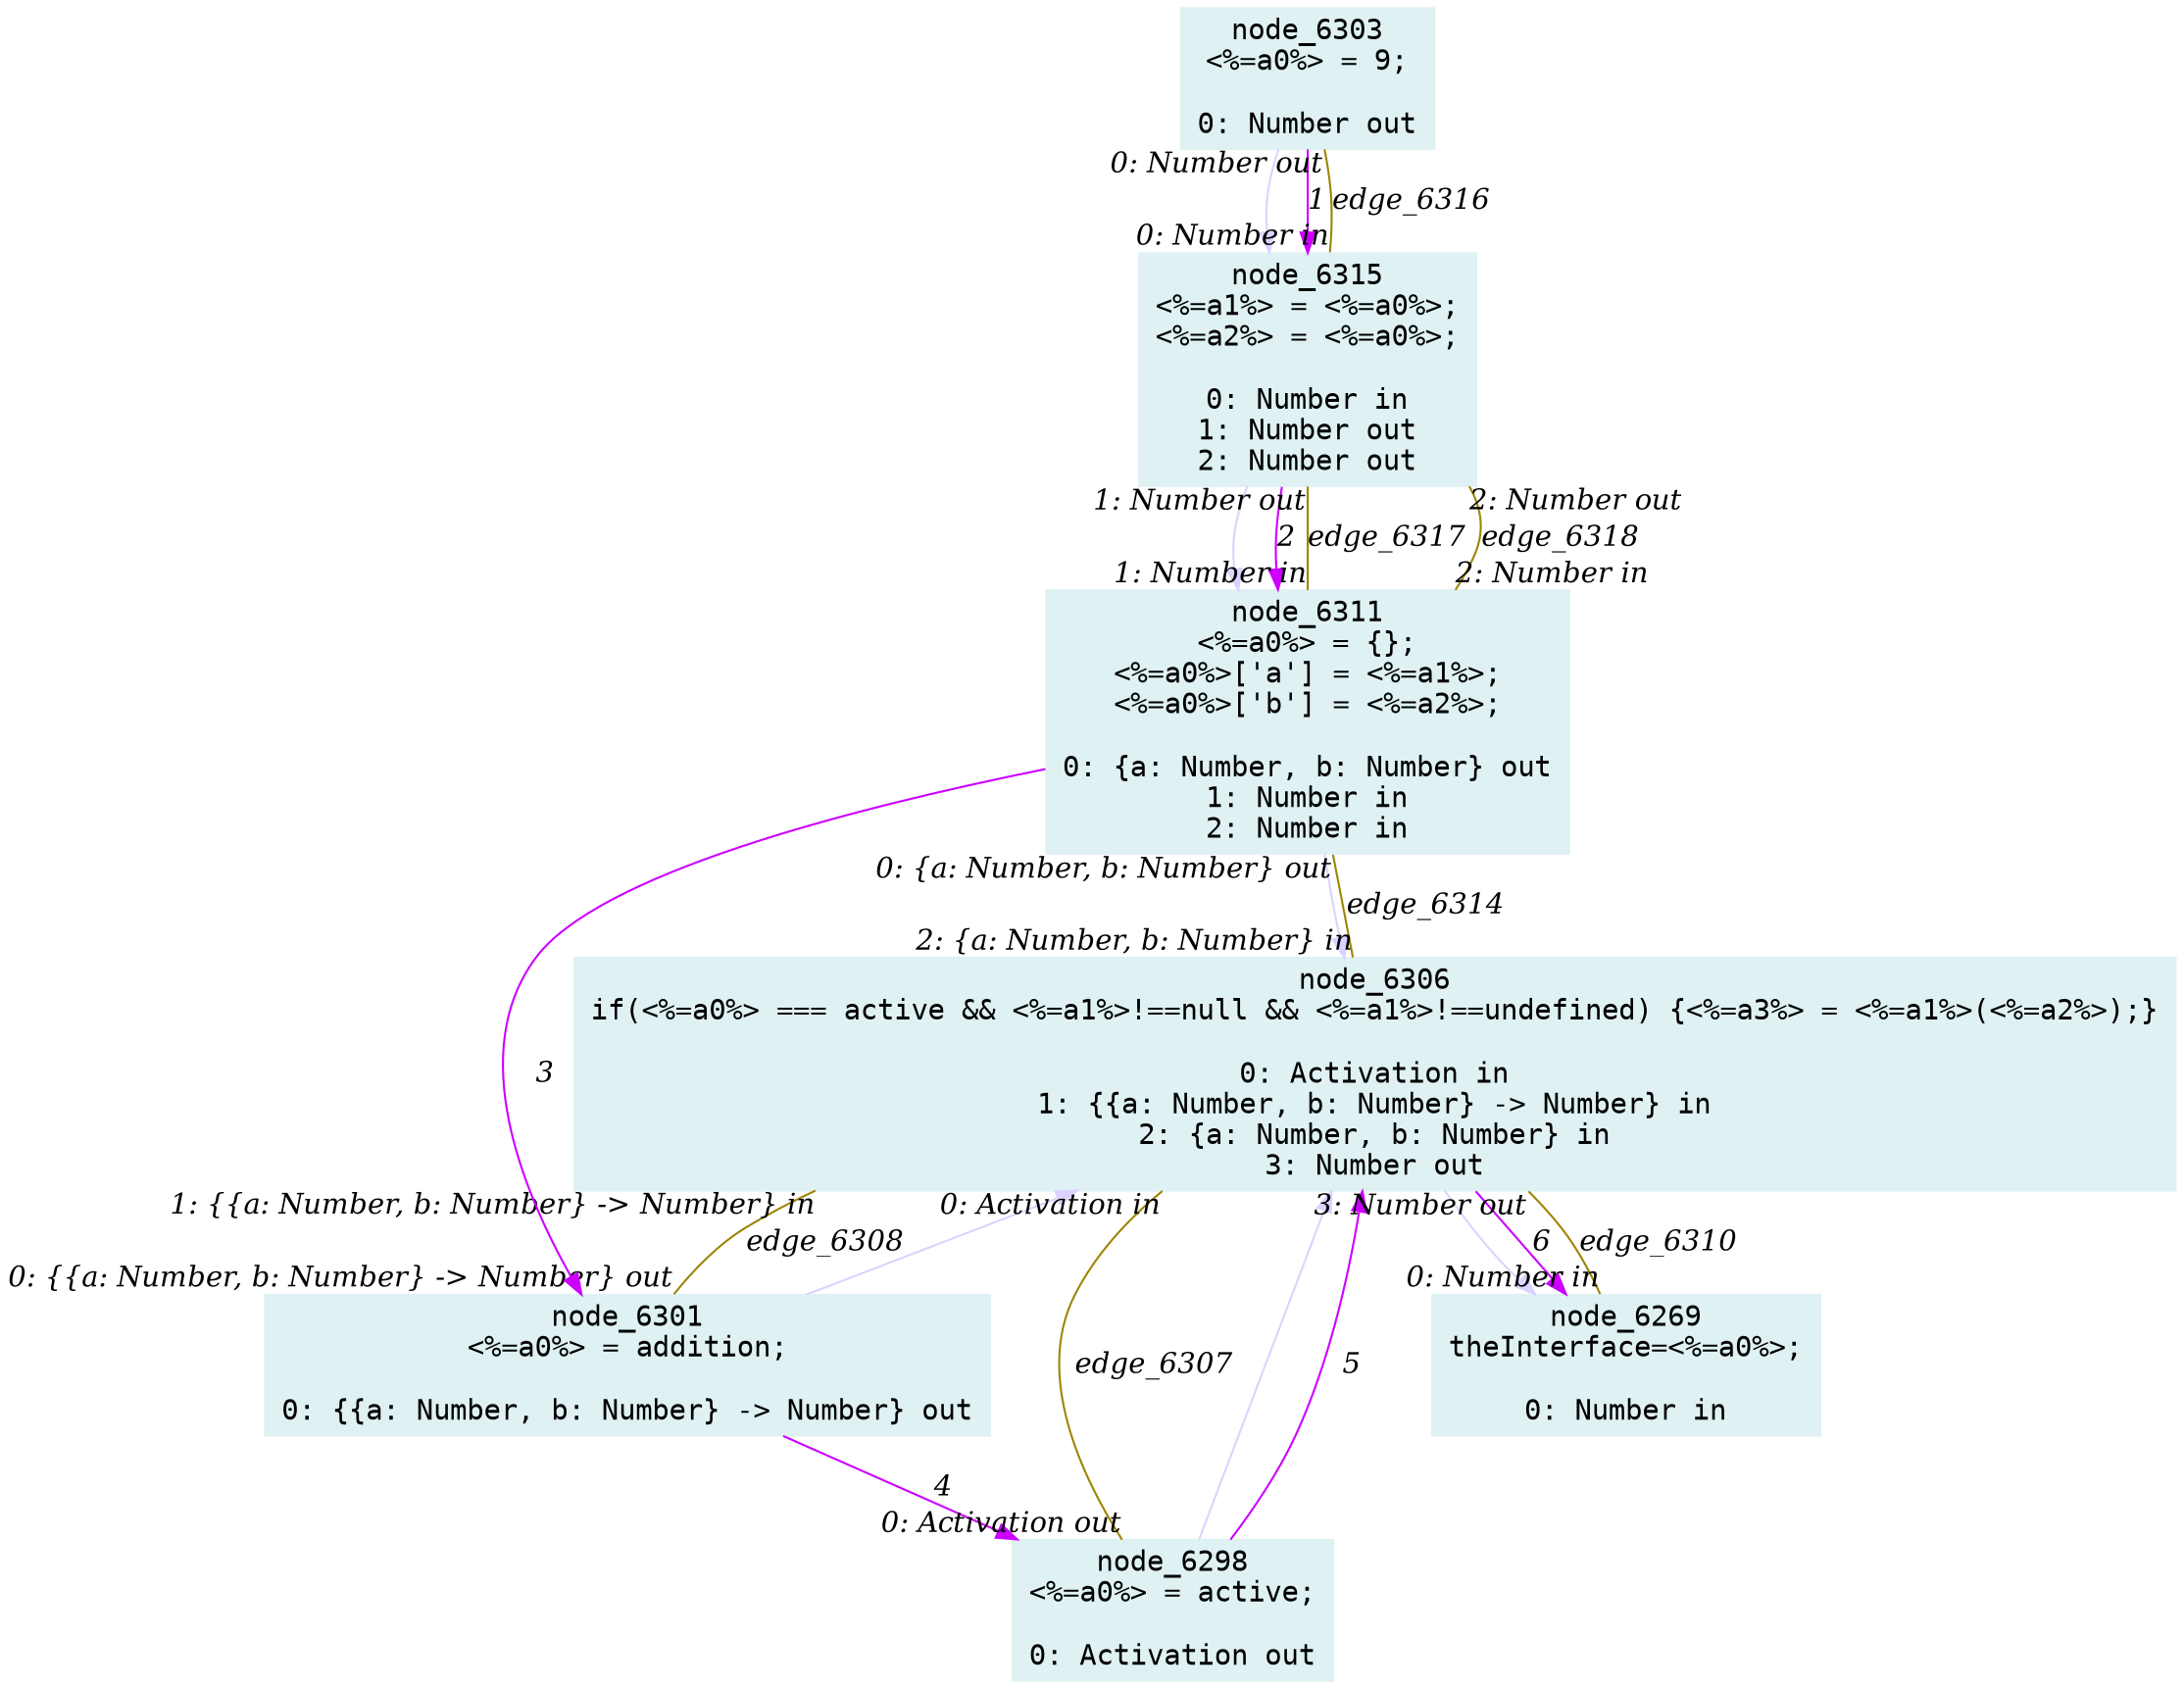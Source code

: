 digraph g{node_6269 [shape="box", style="filled", color="#dff1f2", fontname="Courier", label="node_6269
theInterface=<%=a0%>;

0: Number in" ]
node_6298 [shape="box", style="filled", color="#dff1f2", fontname="Courier", label="node_6298
<%=a0%> = active;

0: Activation out" ]
node_6301 [shape="box", style="filled", color="#dff1f2", fontname="Courier", label="node_6301
<%=a0%> = addition;

0: {{a: Number, b: Number} -> Number} out" ]
node_6303 [shape="box", style="filled", color="#dff1f2", fontname="Courier", label="node_6303
<%=a0%> = 9;

0: Number out" ]
node_6306 [shape="box", style="filled", color="#dff1f2", fontname="Courier", label="node_6306
if(<%=a0%> === active && <%=a1%>!==null && <%=a1%>!==undefined) {<%=a3%> = <%=a1%>(<%=a2%>);}

0: Activation in
1: {{a: Number, b: Number} -> Number} in
2: {a: Number, b: Number} in
3: Number out" ]
node_6311 [shape="box", style="filled", color="#dff1f2", fontname="Courier", label="node_6311
<%=a0%> = {};
<%=a0%>['a'] = <%=a1%>;
<%=a0%>['b'] = <%=a2%>;

0: {a: Number, b: Number} out
1: Number in
2: Number in" ]
node_6315 [shape="box", style="filled", color="#dff1f2", fontname="Courier", label="node_6315
<%=a1%> = <%=a0%>;
<%=a2%> = <%=a0%>;

0: Number in
1: Number out
2: Number out" ]
node_6306 -> node_6269 [dir=forward, arrowHead=normal, fontname="Times-Italic", arrowsize=1, color="#ddd2ff", label="",  headlabel="", taillabel="" ]
node_6298 -> node_6306 [dir=forward, arrowHead=normal, fontname="Times-Italic", arrowsize=1, color="#ddd2ff", label="",  headlabel="", taillabel="" ]
node_6301 -> node_6306 [dir=forward, arrowHead=normal, fontname="Times-Italic", arrowsize=1, color="#ddd2ff", label="",  headlabel="", taillabel="" ]
node_6311 -> node_6306 [dir=forward, arrowHead=normal, fontname="Times-Italic", arrowsize=1, color="#ddd2ff", label="",  headlabel="", taillabel="" ]
node_6315 -> node_6311 [dir=forward, arrowHead=normal, fontname="Times-Italic", arrowsize=1, color="#ddd2ff", label="",  headlabel="", taillabel="" ]
node_6303 -> node_6315 [dir=forward, arrowHead=normal, fontname="Times-Italic", arrowsize=1, color="#ddd2ff", label="",  headlabel="", taillabel="" ]
node_6303 -> node_6315 [dir=forward, arrowHead=normal, fontname="Times-Italic", arrowsize=1, color="#cc00ff", label="1",  headlabel="", taillabel="" ]
node_6315 -> node_6311 [dir=forward, arrowHead=normal, fontname="Times-Italic", arrowsize=1, color="#cc00ff", label="2",  headlabel="", taillabel="" ]
node_6311 -> node_6301 [dir=forward, arrowHead=normal, fontname="Times-Italic", arrowsize=1, color="#cc00ff", label="3",  headlabel="", taillabel="" ]
node_6301 -> node_6298 [dir=forward, arrowHead=normal, fontname="Times-Italic", arrowsize=1, color="#cc00ff", label="4",  headlabel="", taillabel="" ]
node_6298 -> node_6306 [dir=forward, arrowHead=normal, fontname="Times-Italic", arrowsize=1, color="#cc00ff", label="5",  headlabel="", taillabel="" ]
node_6306 -> node_6269 [dir=forward, arrowHead=normal, fontname="Times-Italic", arrowsize=1, color="#cc00ff", label="6",  headlabel="", taillabel="" ]
node_6306 -> node_6298 [dir=none, arrowHead=none, fontname="Times-Italic", arrowsize=1, color="#9d8400", label="edge_6307",  headlabel="0: Activation out", taillabel="0: Activation in" ]
node_6306 -> node_6301 [dir=none, arrowHead=none, fontname="Times-Italic", arrowsize=1, color="#9d8400", label="edge_6308",  headlabel="0: {{a: Number, b: Number} -> Number} out", taillabel="1: {{a: Number, b: Number} -> Number} in" ]
node_6306 -> node_6269 [dir=none, arrowHead=none, fontname="Times-Italic", arrowsize=1, color="#9d8400", label="edge_6310",  headlabel="0: Number in", taillabel="3: Number out" ]
node_6311 -> node_6306 [dir=none, arrowHead=none, fontname="Times-Italic", arrowsize=1, color="#9d8400", label="edge_6314",  headlabel="2: {a: Number, b: Number} in", taillabel="0: {a: Number, b: Number} out" ]
node_6303 -> node_6315 [dir=none, arrowHead=none, fontname="Times-Italic", arrowsize=1, color="#9d8400", label="edge_6316",  headlabel="0: Number in", taillabel="0: Number out" ]
node_6315 -> node_6311 [dir=none, arrowHead=none, fontname="Times-Italic", arrowsize=1, color="#9d8400", label="edge_6317",  headlabel="1: Number in", taillabel="1: Number out" ]
node_6315 -> node_6311 [dir=none, arrowHead=none, fontname="Times-Italic", arrowsize=1, color="#9d8400", label="edge_6318",  headlabel="2: Number in", taillabel="2: Number out" ]
}